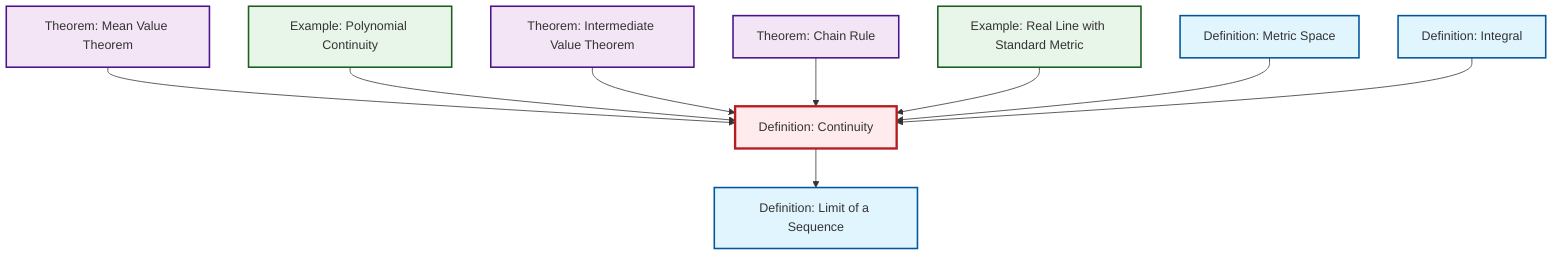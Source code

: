 graph TD
    classDef definition fill:#e1f5fe,stroke:#01579b,stroke-width:2px
    classDef theorem fill:#f3e5f5,stroke:#4a148c,stroke-width:2px
    classDef axiom fill:#fff3e0,stroke:#e65100,stroke-width:2px
    classDef example fill:#e8f5e9,stroke:#1b5e20,stroke-width:2px
    classDef current fill:#ffebee,stroke:#b71c1c,stroke-width:3px
    thm-intermediate-value["Theorem: Intermediate Value Theorem"]:::theorem
    def-continuity["Definition: Continuity"]:::definition
    thm-chain-rule["Theorem: Chain Rule"]:::theorem
    def-metric-space["Definition: Metric Space"]:::definition
    ex-polynomial-continuity["Example: Polynomial Continuity"]:::example
    thm-mean-value["Theorem: Mean Value Theorem"]:::theorem
    def-integral["Definition: Integral"]:::definition
    ex-real-line-metric["Example: Real Line with Standard Metric"]:::example
    def-limit["Definition: Limit of a Sequence"]:::definition
    thm-mean-value --> def-continuity
    ex-polynomial-continuity --> def-continuity
    thm-intermediate-value --> def-continuity
    thm-chain-rule --> def-continuity
    ex-real-line-metric --> def-continuity
    def-metric-space --> def-continuity
    def-integral --> def-continuity
    def-continuity --> def-limit
    class def-continuity current